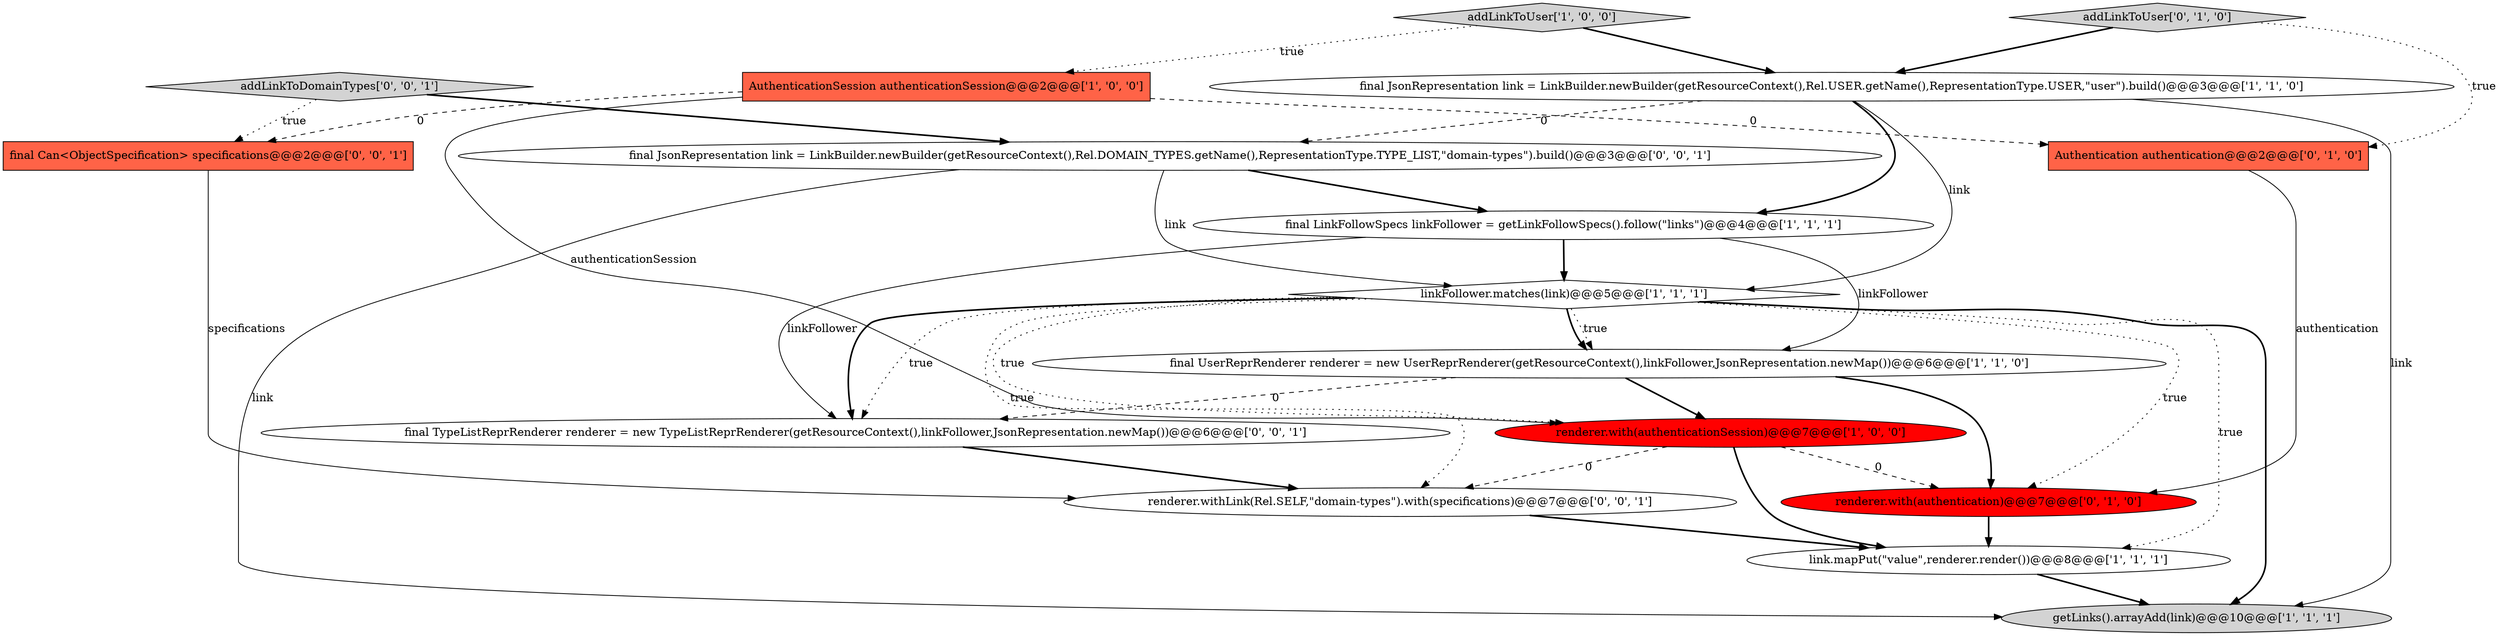 digraph {
13 [style = filled, label = "renderer.withLink(Rel.SELF,\"domain-types\").with(specifications)@@@7@@@['0', '0', '1']", fillcolor = white, shape = ellipse image = "AAA0AAABBB3BBB"];
14 [style = filled, label = "addLinkToDomainTypes['0', '0', '1']", fillcolor = lightgray, shape = diamond image = "AAA0AAABBB3BBB"];
16 [style = filled, label = "final JsonRepresentation link = LinkBuilder.newBuilder(getResourceContext(),Rel.DOMAIN_TYPES.getName(),RepresentationType.TYPE_LIST,\"domain-types\").build()@@@3@@@['0', '0', '1']", fillcolor = white, shape = ellipse image = "AAA0AAABBB3BBB"];
11 [style = filled, label = "Authentication authentication@@@2@@@['0', '1', '0']", fillcolor = tomato, shape = box image = "AAA1AAABBB2BBB"];
15 [style = filled, label = "final TypeListReprRenderer renderer = new TypeListReprRenderer(getResourceContext(),linkFollower,JsonRepresentation.newMap())@@@6@@@['0', '0', '1']", fillcolor = white, shape = ellipse image = "AAA0AAABBB3BBB"];
1 [style = filled, label = "final JsonRepresentation link = LinkBuilder.newBuilder(getResourceContext(),Rel.USER.getName(),RepresentationType.USER,\"user\").build()@@@3@@@['1', '1', '0']", fillcolor = white, shape = ellipse image = "AAA0AAABBB1BBB"];
0 [style = filled, label = "final LinkFollowSpecs linkFollower = getLinkFollowSpecs().follow(\"links\")@@@4@@@['1', '1', '1']", fillcolor = white, shape = ellipse image = "AAA0AAABBB1BBB"];
4 [style = filled, label = "link.mapPut(\"value\",renderer.render())@@@8@@@['1', '1', '1']", fillcolor = white, shape = ellipse image = "AAA0AAABBB1BBB"];
2 [style = filled, label = "renderer.with(authenticationSession)@@@7@@@['1', '0', '0']", fillcolor = red, shape = ellipse image = "AAA1AAABBB1BBB"];
9 [style = filled, label = "renderer.with(authentication)@@@7@@@['0', '1', '0']", fillcolor = red, shape = ellipse image = "AAA1AAABBB2BBB"];
12 [style = filled, label = "final Can<ObjectSpecification> specifications@@@2@@@['0', '0', '1']", fillcolor = tomato, shape = box image = "AAA0AAABBB3BBB"];
5 [style = filled, label = "linkFollower.matches(link)@@@5@@@['1', '1', '1']", fillcolor = white, shape = diamond image = "AAA0AAABBB1BBB"];
10 [style = filled, label = "addLinkToUser['0', '1', '0']", fillcolor = lightgray, shape = diamond image = "AAA0AAABBB2BBB"];
3 [style = filled, label = "final UserReprRenderer renderer = new UserReprRenderer(getResourceContext(),linkFollower,JsonRepresentation.newMap())@@@6@@@['1', '1', '0']", fillcolor = white, shape = ellipse image = "AAA0AAABBB1BBB"];
8 [style = filled, label = "getLinks().arrayAdd(link)@@@10@@@['1', '1', '1']", fillcolor = lightgray, shape = ellipse image = "AAA0AAABBB1BBB"];
7 [style = filled, label = "AuthenticationSession authenticationSession@@@2@@@['1', '0', '0']", fillcolor = tomato, shape = box image = "AAA1AAABBB1BBB"];
6 [style = filled, label = "addLinkToUser['1', '0', '0']", fillcolor = lightgray, shape = diamond image = "AAA0AAABBB1BBB"];
7->2 [style = solid, label="authenticationSession"];
5->3 [style = bold, label=""];
1->5 [style = solid, label="link"];
16->5 [style = solid, label="link"];
5->8 [style = bold, label=""];
14->16 [style = bold, label=""];
16->0 [style = bold, label=""];
15->13 [style = bold, label=""];
14->12 [style = dotted, label="true"];
0->15 [style = solid, label="linkFollower"];
9->4 [style = bold, label=""];
7->11 [style = dashed, label="0"];
0->3 [style = solid, label="linkFollower"];
5->15 [style = bold, label=""];
1->0 [style = bold, label=""];
5->3 [style = dotted, label="true"];
2->4 [style = bold, label=""];
5->15 [style = dotted, label="true"];
12->13 [style = solid, label="specifications"];
5->4 [style = dotted, label="true"];
3->9 [style = bold, label=""];
6->1 [style = bold, label=""];
5->13 [style = dotted, label="true"];
1->8 [style = solid, label="link"];
3->2 [style = bold, label=""];
10->11 [style = dotted, label="true"];
2->9 [style = dashed, label="0"];
11->9 [style = solid, label="authentication"];
1->16 [style = dashed, label="0"];
2->13 [style = dashed, label="0"];
6->7 [style = dotted, label="true"];
7->12 [style = dashed, label="0"];
3->15 [style = dashed, label="0"];
5->9 [style = dotted, label="true"];
4->8 [style = bold, label=""];
16->8 [style = solid, label="link"];
10->1 [style = bold, label=""];
5->2 [style = dotted, label="true"];
0->5 [style = bold, label=""];
13->4 [style = bold, label=""];
}

